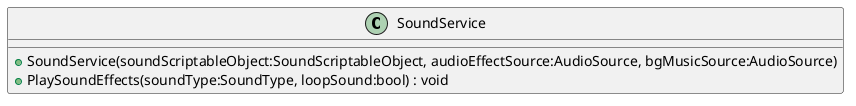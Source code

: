 @startuml
class SoundService {
    + SoundService(soundScriptableObject:SoundScriptableObject, audioEffectSource:AudioSource, bgMusicSource:AudioSource)
    + PlaySoundEffects(soundType:SoundType, loopSound:bool) : void
}
@enduml
